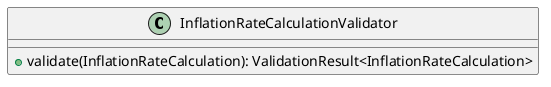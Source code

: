 @startuml

    class InflationRateCalculationValidator [[InflationRateCalculationValidator.html]] {
        +validate(InflationRateCalculation): ValidationResult<InflationRateCalculation>
    }

@enduml
